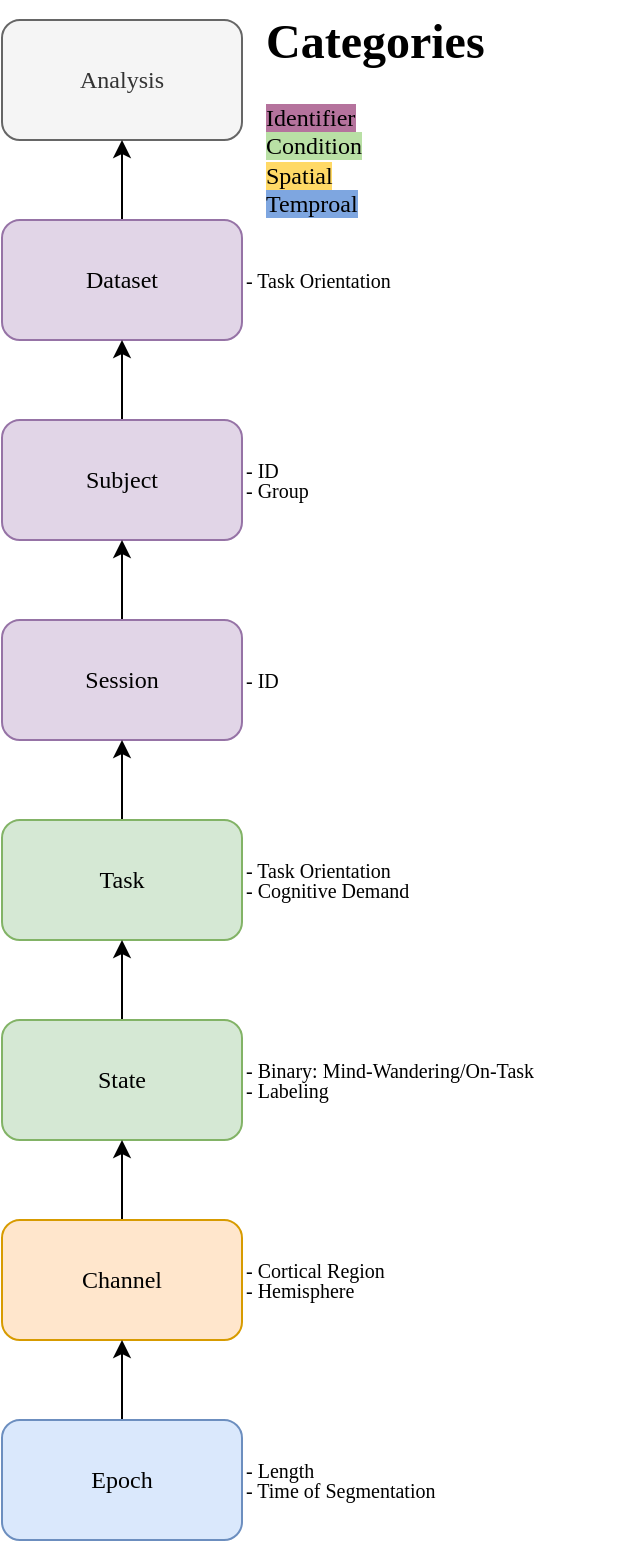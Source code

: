 <mxfile version="27.1.6">
  <diagram name="Page-1" id="zgze0guZaHjY4eYRLfh0">
    <mxGraphModel dx="1490" dy="831" grid="1" gridSize="10" guides="1" tooltips="1" connect="1" arrows="1" fold="1" page="1" pageScale="1" pageWidth="850" pageHeight="1100" math="0" shadow="0">
      <root>
        <mxCell id="0" />
        <mxCell id="1" parent="0" />
        <mxCell id="GHqjzyI0OoO71bV5xPVD-72" value="&lt;font face=&quot;Times New Roman&quot;&gt;Analysis&lt;/font&gt;" style="rounded=1;whiteSpace=wrap;html=1;fillColor=#f5f5f5;fontColor=#333333;strokeColor=#666666;" vertex="1" parent="1">
          <mxGeometry x="320" y="40" width="120" height="60" as="geometry" />
        </mxCell>
        <mxCell id="GHqjzyI0OoO71bV5xPVD-86" value="" style="edgeStyle=orthogonalEdgeStyle;rounded=0;orthogonalLoop=1;jettySize=auto;html=1;" edge="1" parent="1" source="GHqjzyI0OoO71bV5xPVD-73" target="GHqjzyI0OoO71bV5xPVD-72">
          <mxGeometry relative="1" as="geometry" />
        </mxCell>
        <mxCell id="GHqjzyI0OoO71bV5xPVD-73" value="&lt;font face=&quot;Times New Roman&quot;&gt;Dataset&lt;/font&gt;" style="rounded=1;whiteSpace=wrap;html=1;fillColor=#e1d5e7;strokeColor=#9673a6;" vertex="1" parent="1">
          <mxGeometry x="320" y="140" width="120" height="60" as="geometry" />
        </mxCell>
        <mxCell id="GHqjzyI0OoO71bV5xPVD-85" value="" style="edgeStyle=orthogonalEdgeStyle;rounded=0;orthogonalLoop=1;jettySize=auto;html=1;" edge="1" parent="1" source="GHqjzyI0OoO71bV5xPVD-74" target="GHqjzyI0OoO71bV5xPVD-73">
          <mxGeometry relative="1" as="geometry" />
        </mxCell>
        <mxCell id="GHqjzyI0OoO71bV5xPVD-74" value="&lt;font face=&quot;Times New Roman&quot;&gt;Subject&lt;/font&gt;" style="rounded=1;whiteSpace=wrap;html=1;fillColor=#e1d5e7;strokeColor=#9673a6;" vertex="1" parent="1">
          <mxGeometry x="320" y="240" width="120" height="60" as="geometry" />
        </mxCell>
        <mxCell id="GHqjzyI0OoO71bV5xPVD-84" value="" style="edgeStyle=orthogonalEdgeStyle;rounded=0;orthogonalLoop=1;jettySize=auto;html=1;" edge="1" parent="1" source="GHqjzyI0OoO71bV5xPVD-75" target="GHqjzyI0OoO71bV5xPVD-74">
          <mxGeometry relative="1" as="geometry" />
        </mxCell>
        <mxCell id="GHqjzyI0OoO71bV5xPVD-75" value="&lt;font face=&quot;Times New Roman&quot;&gt;Session&lt;/font&gt;" style="rounded=1;whiteSpace=wrap;html=1;fillColor=#e1d5e7;strokeColor=#9673a6;" vertex="1" parent="1">
          <mxGeometry x="320" y="340" width="120" height="60" as="geometry" />
        </mxCell>
        <mxCell id="GHqjzyI0OoO71bV5xPVD-83" value="" style="edgeStyle=orthogonalEdgeStyle;rounded=0;orthogonalLoop=1;jettySize=auto;html=1;" edge="1" parent="1" source="GHqjzyI0OoO71bV5xPVD-76" target="GHqjzyI0OoO71bV5xPVD-75">
          <mxGeometry relative="1" as="geometry" />
        </mxCell>
        <mxCell id="GHqjzyI0OoO71bV5xPVD-76" value="&lt;font face=&quot;Times New Roman&quot;&gt;Task&lt;/font&gt;" style="rounded=1;whiteSpace=wrap;html=1;fillColor=#d5e8d4;strokeColor=#82b366;" vertex="1" parent="1">
          <mxGeometry x="320" y="440" width="120" height="60" as="geometry" />
        </mxCell>
        <mxCell id="GHqjzyI0OoO71bV5xPVD-82" style="edgeStyle=orthogonalEdgeStyle;rounded=0;orthogonalLoop=1;jettySize=auto;html=1;entryX=0.5;entryY=1;entryDx=0;entryDy=0;" edge="1" parent="1" source="GHqjzyI0OoO71bV5xPVD-77" target="GHqjzyI0OoO71bV5xPVD-76">
          <mxGeometry relative="1" as="geometry">
            <mxPoint x="380" y="520" as="targetPoint" />
          </mxGeometry>
        </mxCell>
        <mxCell id="GHqjzyI0OoO71bV5xPVD-77" value="&lt;font face=&quot;Times New Roman&quot;&gt;State&lt;/font&gt;" style="rounded=1;whiteSpace=wrap;html=1;fillColor=#d5e8d4;strokeColor=#82b366;" vertex="1" parent="1">
          <mxGeometry x="320" y="540" width="120" height="60" as="geometry" />
        </mxCell>
        <mxCell id="GHqjzyI0OoO71bV5xPVD-81" value="" style="edgeStyle=orthogonalEdgeStyle;rounded=0;orthogonalLoop=1;jettySize=auto;html=1;" edge="1" parent="1" source="GHqjzyI0OoO71bV5xPVD-78" target="GHqjzyI0OoO71bV5xPVD-77">
          <mxGeometry relative="1" as="geometry" />
        </mxCell>
        <mxCell id="GHqjzyI0OoO71bV5xPVD-78" value="&lt;font face=&quot;Times New Roman&quot;&gt;Channel&lt;/font&gt;" style="rounded=1;whiteSpace=wrap;html=1;fillColor=#ffe6cc;strokeColor=#d79b00;" vertex="1" parent="1">
          <mxGeometry x="320" y="640" width="120" height="60" as="geometry" />
        </mxCell>
        <mxCell id="GHqjzyI0OoO71bV5xPVD-80" value="" style="edgeStyle=orthogonalEdgeStyle;rounded=0;orthogonalLoop=1;jettySize=auto;html=1;" edge="1" parent="1" source="GHqjzyI0OoO71bV5xPVD-79" target="GHqjzyI0OoO71bV5xPVD-78">
          <mxGeometry relative="1" as="geometry" />
        </mxCell>
        <mxCell id="GHqjzyI0OoO71bV5xPVD-79" value="&lt;font face=&quot;Times New Roman&quot;&gt;Epoch&lt;/font&gt;" style="rounded=1;whiteSpace=wrap;html=1;fillColor=#dae8fc;strokeColor=#6c8ebf;" vertex="1" parent="1">
          <mxGeometry x="320" y="740" width="120" height="60" as="geometry" />
        </mxCell>
        <mxCell id="GHqjzyI0OoO71bV5xPVD-87" value="&lt;h1 style=&quot;margin-top: 0px;&quot;&gt;&lt;font face=&quot;Times New Roman&quot;&gt;Categories&lt;/font&gt;&lt;/h1&gt;&lt;p&gt;&lt;font face=&quot;Times New Roman&quot;&gt;&lt;span style=&quot;background-color: rgb(181, 115, 157);&quot;&gt;Identifier&lt;/span&gt;&lt;br&gt;&lt;span style=&quot;background-color: rgb(185, 224, 165);&quot;&gt;Condition&lt;/span&gt;&lt;br&gt;&lt;span style=&quot;background-color: rgb(255, 217, 102);&quot;&gt;Spatial&lt;/span&gt;&lt;br&gt;&lt;span style=&quot;background-color: rgb(126, 166, 224);&quot;&gt;Temproal&lt;/span&gt;&lt;/font&gt;&lt;/p&gt;" style="text;html=1;whiteSpace=wrap;overflow=hidden;rounded=0;" vertex="1" parent="1">
          <mxGeometry x="450" y="30" width="180" height="120" as="geometry" />
        </mxCell>
        <mxCell id="GHqjzyI0OoO71bV5xPVD-89" value="&lt;font face=&quot;Times New Roman&quot; style=&quot;font-size: 10px;&quot;&gt;- Task Orientation&lt;/font&gt;" style="text;html=1;align=left;verticalAlign=middle;resizable=0;points=[];autosize=1;strokeColor=none;fillColor=none;" vertex="1" parent="1">
          <mxGeometry x="440" y="155" width="100" height="30" as="geometry" />
        </mxCell>
        <mxCell id="GHqjzyI0OoO71bV5xPVD-90" value="&lt;font face=&quot;Times New Roman&quot; style=&quot;font-size: 10px;&quot;&gt;- ID&lt;/font&gt;" style="text;html=1;align=left;verticalAlign=middle;resizable=0;points=[];autosize=1;strokeColor=none;fillColor=none;" vertex="1" parent="1">
          <mxGeometry x="440" y="250" width="40" height="30" as="geometry" />
        </mxCell>
        <mxCell id="GHqjzyI0OoO71bV5xPVD-91" value="&lt;font face=&quot;Times New Roman&quot; style=&quot;font-size: 10px;&quot;&gt;- Group&lt;/font&gt;" style="text;html=1;align=left;verticalAlign=middle;resizable=0;points=[];autosize=1;strokeColor=none;fillColor=none;" vertex="1" parent="1">
          <mxGeometry x="440" y="260" width="50" height="30" as="geometry" />
        </mxCell>
        <mxCell id="GHqjzyI0OoO71bV5xPVD-92" value="&lt;font face=&quot;Times New Roman&quot; style=&quot;font-size: 10px;&quot;&gt;- ID&lt;/font&gt;" style="text;html=1;align=left;verticalAlign=middle;resizable=0;points=[];autosize=1;strokeColor=none;fillColor=none;" vertex="1" parent="1">
          <mxGeometry x="440" y="355" width="40" height="30" as="geometry" />
        </mxCell>
        <mxCell id="GHqjzyI0OoO71bV5xPVD-93" value="&lt;font face=&quot;Times New Roman&quot; style=&quot;font-size: 10px;&quot;&gt;- Task Orientation&lt;/font&gt;" style="text;html=1;align=left;verticalAlign=middle;resizable=0;points=[];autosize=1;strokeColor=none;fillColor=none;" vertex="1" parent="1">
          <mxGeometry x="440" y="450" width="100" height="30" as="geometry" />
        </mxCell>
        <mxCell id="GHqjzyI0OoO71bV5xPVD-94" value="&lt;font face=&quot;Times New Roman&quot; style=&quot;font-size: 10px;&quot;&gt;- Cognitive Demand&lt;/font&gt;" style="text;html=1;align=left;verticalAlign=middle;resizable=0;points=[];autosize=1;strokeColor=none;fillColor=none;" vertex="1" parent="1">
          <mxGeometry x="440" y="460" width="110" height="30" as="geometry" />
        </mxCell>
        <mxCell id="GHqjzyI0OoO71bV5xPVD-96" value="&lt;font face=&quot;Times New Roman&quot; style=&quot;font-size: 10px;&quot;&gt;- Binary: Mind-Wandering/On-Task&lt;/font&gt;" style="text;html=1;align=left;verticalAlign=middle;resizable=0;points=[];autosize=1;strokeColor=none;fillColor=none;" vertex="1" parent="1">
          <mxGeometry x="440" y="550" width="170" height="30" as="geometry" />
        </mxCell>
        <mxCell id="GHqjzyI0OoO71bV5xPVD-97" value="&lt;font face=&quot;Times New Roman&quot; style=&quot;font-size: 10px;&quot;&gt;- Cortical Region&lt;/font&gt;" style="text;html=1;align=left;verticalAlign=middle;resizable=0;points=[];autosize=1;strokeColor=none;fillColor=none;" vertex="1" parent="1">
          <mxGeometry x="440" y="650" width="90" height="30" as="geometry" />
        </mxCell>
        <mxCell id="GHqjzyI0OoO71bV5xPVD-98" value="&lt;font face=&quot;Times New Roman&quot; style=&quot;font-size: 10px;&quot;&gt;- Hemisphere&lt;/font&gt;" style="text;html=1;align=left;verticalAlign=middle;resizable=0;points=[];autosize=1;strokeColor=none;fillColor=none;" vertex="1" parent="1">
          <mxGeometry x="440" y="660" width="80" height="30" as="geometry" />
        </mxCell>
        <mxCell id="GHqjzyI0OoO71bV5xPVD-99" value="&lt;font face=&quot;Times New Roman&quot; style=&quot;font-size: 10px;&quot;&gt;- Length&lt;/font&gt;" style="text;html=1;align=left;verticalAlign=middle;resizable=0;points=[];autosize=1;strokeColor=none;fillColor=none;" vertex="1" parent="1">
          <mxGeometry x="440" y="750" width="60" height="30" as="geometry" />
        </mxCell>
        <mxCell id="GHqjzyI0OoO71bV5xPVD-100" value="&lt;font face=&quot;Times New Roman&quot; style=&quot;font-size: 10px;&quot;&gt;- Time of Segmentation&lt;/font&gt;" style="text;html=1;align=left;verticalAlign=middle;resizable=0;points=[];autosize=1;strokeColor=none;fillColor=none;" vertex="1" parent="1">
          <mxGeometry x="440" y="760" width="120" height="30" as="geometry" />
        </mxCell>
        <mxCell id="GHqjzyI0OoO71bV5xPVD-101" value="&lt;font face=&quot;Times New Roman&quot; style=&quot;font-size: 10px;&quot;&gt;- Labeling&lt;/font&gt;" style="text;html=1;align=left;verticalAlign=middle;resizable=0;points=[];autosize=1;strokeColor=none;fillColor=none;" vertex="1" parent="1">
          <mxGeometry x="440" y="560" width="60" height="30" as="geometry" />
        </mxCell>
      </root>
    </mxGraphModel>
  </diagram>
</mxfile>
